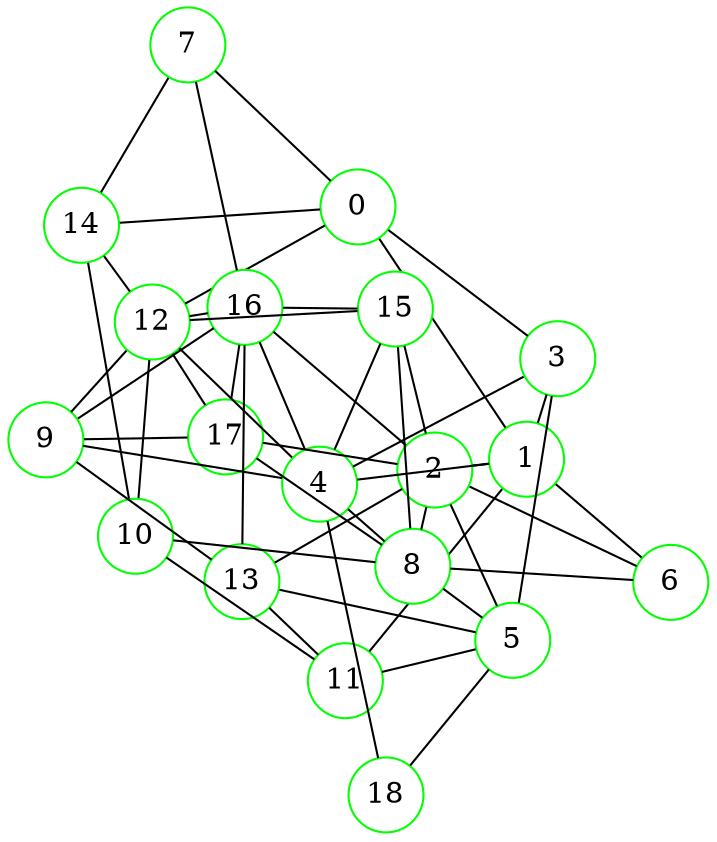 graph {
graph ["layout"="fdp"]
node ["style"="filled","fillcolor"="white","fixedsize"="true","shape"="circle"]
"0" ["color"="green"]
"1" ["color"="green"]
"2" ["color"="green"]
"16" ["color"="green"]
"17" ["color"="green"]
"5" ["color"="green"]
"18" ["color"="green"]
"8" ["color"="green"]
"10" ["color"="green"]
"11" ["color"="green"]
"13" ["color"="green"]
"12" ["color"="green"]
"14" ["color"="green"]
"15" ["color"="green"]
"6" ["color"="green"]
"3" ["color"="green"]
"4" ["color"="green"]
"9" ["color"="green"]
"7" ["color"="green"]
"0" -- "1"
"0" -- "3"
"0" -- "7"
"0" -- "12"
"0" -- "14"
"1" -- "2"
"1" -- "3"
"1" -- "4"
"1" -- "6"
"1" -- "11"
"2" -- "16"
"2" -- "17"
"2" -- "5"
"2" -- "6"
"2" -- "8"
"2" -- "13"
"2" -- "15"
"16" -- "17"
"5" -- "18"
"5" -- "8"
"5" -- "11"
"5" -- "13"
"8" -- "17"
"8" -- "10"
"8" -- "15"
"10" -- "11"
"10" -- "12"
"10" -- "14"
"11" -- "13"
"13" -- "16"
"12" -- "16"
"12" -- "17"
"12" -- "14"
"12" -- "15"
"15" -- "16"
"6" -- "8"
"3" -- "4"
"3" -- "5"
"4" -- "16"
"4" -- "18"
"4" -- "8"
"4" -- "9"
"4" -- "12"
"4" -- "15"
"9" -- "16"
"9" -- "17"
"9" -- "12"
"9" -- "13"
"7" -- "16"
"7" -- "14"
}